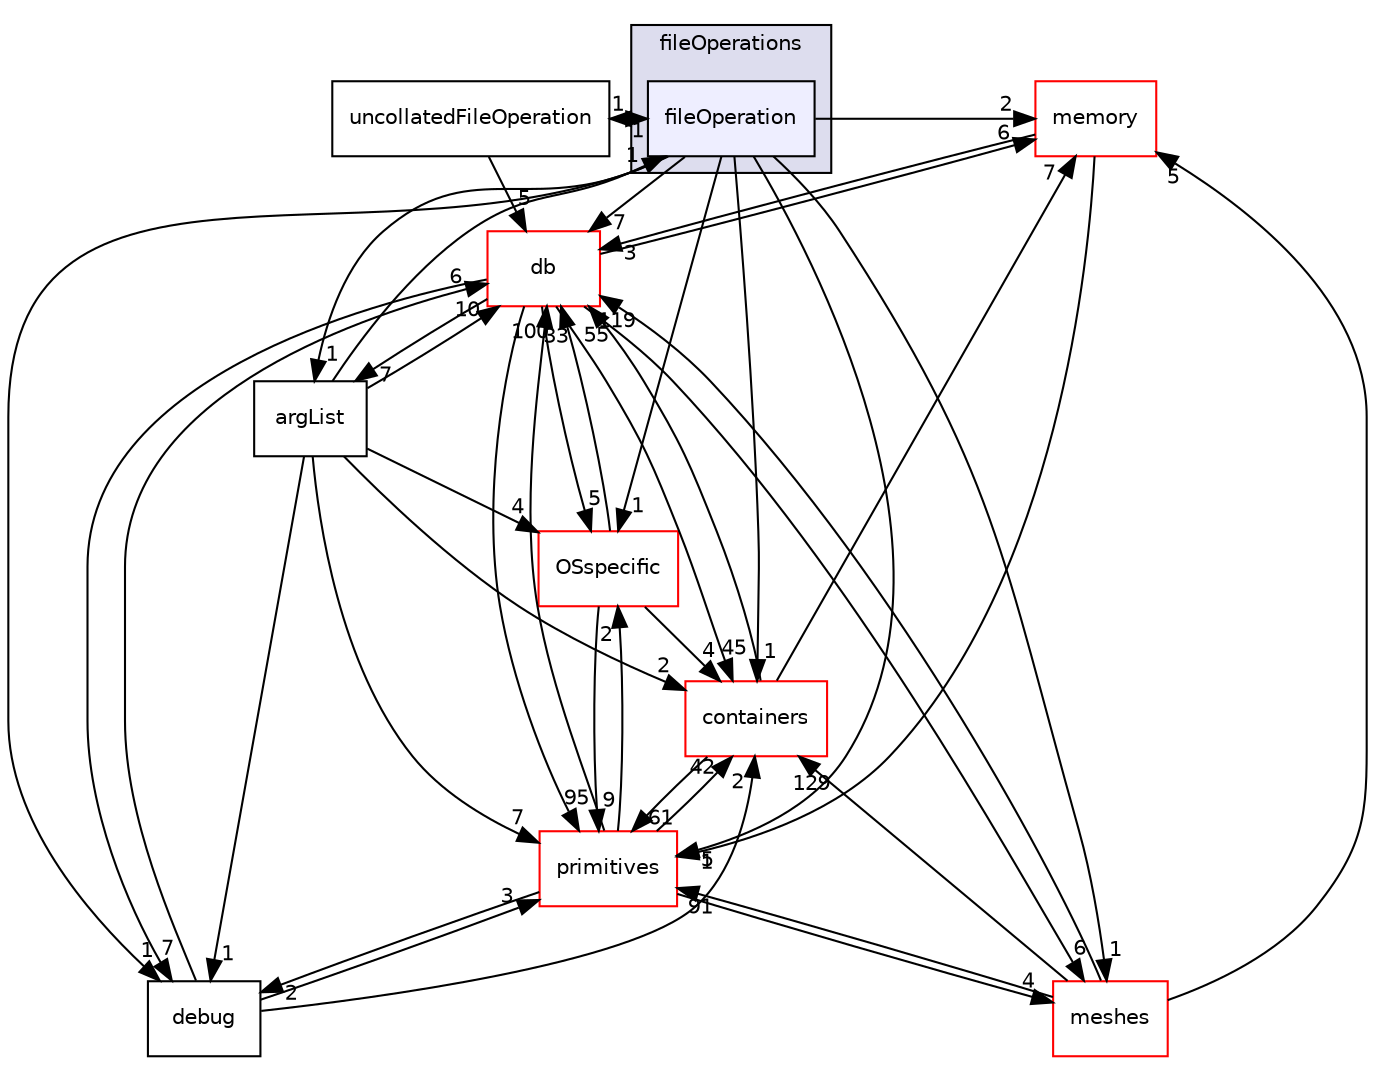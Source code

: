 digraph "src/OpenFOAM/global/fileOperations/fileOperation" {
  bgcolor=transparent;
  compound=true
  node [ fontsize="10", fontname="Helvetica"];
  edge [ labelfontsize="10", labelfontname="Helvetica"];
  subgraph clusterdir_dfe0dd853c2607dc9337b9936f8a32b0 {
    graph [ bgcolor="#ddddee", pencolor="black", label="fileOperations" fontname="Helvetica", fontsize="10", URL="dir_dfe0dd853c2607dc9337b9936f8a32b0.html"]
  dir_e44a89c3d392fd15d8f270815456de0f [shape=box, label="fileOperation", style="filled", fillcolor="#eeeeff", pencolor="black", URL="dir_e44a89c3d392fd15d8f270815456de0f.html"];
  }
  dir_385a22dcc2f7120acb0f1a7a832b3b8d [shape=box label="memory" color="red" URL="dir_385a22dcc2f7120acb0f1a7a832b3b8d.html"];
  dir_19d0872053bde092be81d7fe3f56cbf7 [shape=box label="containers" color="red" URL="dir_19d0872053bde092be81d7fe3f56cbf7.html"];
  dir_a8fbe6cb4728d939f5fe33ffd5417ee6 [shape=box label="argList" URL="dir_a8fbe6cb4728d939f5fe33ffd5417ee6.html"];
  dir_aa2423979fb45fc41c393a5db370ab21 [shape=box label="meshes" color="red" URL="dir_aa2423979fb45fc41c393a5db370ab21.html"];
  dir_4f7b3d8a414cf437a62104bfc68c7f2f [shape=box label="debug" URL="dir_4f7b3d8a414cf437a62104bfc68c7f2f.html"];
  dir_5b44a5d477551c27a3d61d7ba5fa6bbb [shape=box label="uncollatedFileOperation" URL="dir_5b44a5d477551c27a3d61d7ba5fa6bbb.html"];
  dir_63c634f7a7cfd679ac26c67fb30fc32f [shape=box label="db" color="red" URL="dir_63c634f7a7cfd679ac26c67fb30fc32f.html"];
  dir_3e50f45338116b169052b428016851aa [shape=box label="primitives" color="red" URL="dir_3e50f45338116b169052b428016851aa.html"];
  dir_1e7df7a7407fc4618be5c18f76eb7b99 [shape=box label="OSspecific" color="red" URL="dir_1e7df7a7407fc4618be5c18f76eb7b99.html"];
  dir_385a22dcc2f7120acb0f1a7a832b3b8d->dir_63c634f7a7cfd679ac26c67fb30fc32f [headlabel="3", labeldistance=1.5 headhref="dir_002521_002218.html"];
  dir_385a22dcc2f7120acb0f1a7a832b3b8d->dir_3e50f45338116b169052b428016851aa [headlabel="1", labeldistance=1.5 headhref="dir_002521_002628.html"];
  dir_19d0872053bde092be81d7fe3f56cbf7->dir_385a22dcc2f7120acb0f1a7a832b3b8d [headlabel="7", labeldistance=1.5 headhref="dir_002156_002521.html"];
  dir_19d0872053bde092be81d7fe3f56cbf7->dir_63c634f7a7cfd679ac26c67fb30fc32f [headlabel="55", labeldistance=1.5 headhref="dir_002156_002218.html"];
  dir_19d0872053bde092be81d7fe3f56cbf7->dir_3e50f45338116b169052b428016851aa [headlabel="61", labeldistance=1.5 headhref="dir_002156_002628.html"];
  dir_a8fbe6cb4728d939f5fe33ffd5417ee6->dir_19d0872053bde092be81d7fe3f56cbf7 [headlabel="2", labeldistance=1.5 headhref="dir_002386_002156.html"];
  dir_a8fbe6cb4728d939f5fe33ffd5417ee6->dir_4f7b3d8a414cf437a62104bfc68c7f2f [headlabel="1", labeldistance=1.5 headhref="dir_002386_002399.html"];
  dir_a8fbe6cb4728d939f5fe33ffd5417ee6->dir_63c634f7a7cfd679ac26c67fb30fc32f [headlabel="10", labeldistance=1.5 headhref="dir_002386_002218.html"];
  dir_a8fbe6cb4728d939f5fe33ffd5417ee6->dir_3e50f45338116b169052b428016851aa [headlabel="7", labeldistance=1.5 headhref="dir_002386_002628.html"];
  dir_a8fbe6cb4728d939f5fe33ffd5417ee6->dir_e44a89c3d392fd15d8f270815456de0f [headlabel="1", labeldistance=1.5 headhref="dir_002386_002403.html"];
  dir_a8fbe6cb4728d939f5fe33ffd5417ee6->dir_1e7df7a7407fc4618be5c18f76eb7b99 [headlabel="4", labeldistance=1.5 headhref="dir_002386_002944.html"];
  dir_aa2423979fb45fc41c393a5db370ab21->dir_385a22dcc2f7120acb0f1a7a832b3b8d [headlabel="5", labeldistance=1.5 headhref="dir_002525_002521.html"];
  dir_aa2423979fb45fc41c393a5db370ab21->dir_19d0872053bde092be81d7fe3f56cbf7 [headlabel="129", labeldistance=1.5 headhref="dir_002525_002156.html"];
  dir_aa2423979fb45fc41c393a5db370ab21->dir_63c634f7a7cfd679ac26c67fb30fc32f [headlabel="119", labeldistance=1.5 headhref="dir_002525_002218.html"];
  dir_aa2423979fb45fc41c393a5db370ab21->dir_3e50f45338116b169052b428016851aa [headlabel="91", labeldistance=1.5 headhref="dir_002525_002628.html"];
  dir_4f7b3d8a414cf437a62104bfc68c7f2f->dir_19d0872053bde092be81d7fe3f56cbf7 [headlabel="2", labeldistance=1.5 headhref="dir_002399_002156.html"];
  dir_4f7b3d8a414cf437a62104bfc68c7f2f->dir_63c634f7a7cfd679ac26c67fb30fc32f [headlabel="6", labeldistance=1.5 headhref="dir_002399_002218.html"];
  dir_4f7b3d8a414cf437a62104bfc68c7f2f->dir_3e50f45338116b169052b428016851aa [headlabel="3", labeldistance=1.5 headhref="dir_002399_002628.html"];
  dir_5b44a5d477551c27a3d61d7ba5fa6bbb->dir_63c634f7a7cfd679ac26c67fb30fc32f [headlabel="5", labeldistance=1.5 headhref="dir_002406_002218.html"];
  dir_5b44a5d477551c27a3d61d7ba5fa6bbb->dir_e44a89c3d392fd15d8f270815456de0f [headlabel="1", labeldistance=1.5 headhref="dir_002406_002403.html"];
  dir_63c634f7a7cfd679ac26c67fb30fc32f->dir_385a22dcc2f7120acb0f1a7a832b3b8d [headlabel="6", labeldistance=1.5 headhref="dir_002218_002521.html"];
  dir_63c634f7a7cfd679ac26c67fb30fc32f->dir_19d0872053bde092be81d7fe3f56cbf7 [headlabel="45", labeldistance=1.5 headhref="dir_002218_002156.html"];
  dir_63c634f7a7cfd679ac26c67fb30fc32f->dir_a8fbe6cb4728d939f5fe33ffd5417ee6 [headlabel="7", labeldistance=1.5 headhref="dir_002218_002386.html"];
  dir_63c634f7a7cfd679ac26c67fb30fc32f->dir_aa2423979fb45fc41c393a5db370ab21 [headlabel="6", labeldistance=1.5 headhref="dir_002218_002525.html"];
  dir_63c634f7a7cfd679ac26c67fb30fc32f->dir_4f7b3d8a414cf437a62104bfc68c7f2f [headlabel="7", labeldistance=1.5 headhref="dir_002218_002399.html"];
  dir_63c634f7a7cfd679ac26c67fb30fc32f->dir_3e50f45338116b169052b428016851aa [headlabel="95", labeldistance=1.5 headhref="dir_002218_002628.html"];
  dir_63c634f7a7cfd679ac26c67fb30fc32f->dir_1e7df7a7407fc4618be5c18f76eb7b99 [headlabel="5", labeldistance=1.5 headhref="dir_002218_002944.html"];
  dir_3e50f45338116b169052b428016851aa->dir_19d0872053bde092be81d7fe3f56cbf7 [headlabel="42", labeldistance=1.5 headhref="dir_002628_002156.html"];
  dir_3e50f45338116b169052b428016851aa->dir_aa2423979fb45fc41c393a5db370ab21 [headlabel="4", labeldistance=1.5 headhref="dir_002628_002525.html"];
  dir_3e50f45338116b169052b428016851aa->dir_4f7b3d8a414cf437a62104bfc68c7f2f [headlabel="2", labeldistance=1.5 headhref="dir_002628_002399.html"];
  dir_3e50f45338116b169052b428016851aa->dir_63c634f7a7cfd679ac26c67fb30fc32f [headlabel="100", labeldistance=1.5 headhref="dir_002628_002218.html"];
  dir_3e50f45338116b169052b428016851aa->dir_1e7df7a7407fc4618be5c18f76eb7b99 [headlabel="2", labeldistance=1.5 headhref="dir_002628_002944.html"];
  dir_e44a89c3d392fd15d8f270815456de0f->dir_385a22dcc2f7120acb0f1a7a832b3b8d [headlabel="2", labeldistance=1.5 headhref="dir_002403_002521.html"];
  dir_e44a89c3d392fd15d8f270815456de0f->dir_19d0872053bde092be81d7fe3f56cbf7 [headlabel="1", labeldistance=1.5 headhref="dir_002403_002156.html"];
  dir_e44a89c3d392fd15d8f270815456de0f->dir_a8fbe6cb4728d939f5fe33ffd5417ee6 [headlabel="1", labeldistance=1.5 headhref="dir_002403_002386.html"];
  dir_e44a89c3d392fd15d8f270815456de0f->dir_aa2423979fb45fc41c393a5db370ab21 [headlabel="1", labeldistance=1.5 headhref="dir_002403_002525.html"];
  dir_e44a89c3d392fd15d8f270815456de0f->dir_4f7b3d8a414cf437a62104bfc68c7f2f [headlabel="1", labeldistance=1.5 headhref="dir_002403_002399.html"];
  dir_e44a89c3d392fd15d8f270815456de0f->dir_5b44a5d477551c27a3d61d7ba5fa6bbb [headlabel="1", labeldistance=1.5 headhref="dir_002403_002406.html"];
  dir_e44a89c3d392fd15d8f270815456de0f->dir_63c634f7a7cfd679ac26c67fb30fc32f [headlabel="7", labeldistance=1.5 headhref="dir_002403_002218.html"];
  dir_e44a89c3d392fd15d8f270815456de0f->dir_3e50f45338116b169052b428016851aa [headlabel="5", labeldistance=1.5 headhref="dir_002403_002628.html"];
  dir_e44a89c3d392fd15d8f270815456de0f->dir_1e7df7a7407fc4618be5c18f76eb7b99 [headlabel="1", labeldistance=1.5 headhref="dir_002403_002944.html"];
  dir_1e7df7a7407fc4618be5c18f76eb7b99->dir_19d0872053bde092be81d7fe3f56cbf7 [headlabel="4", labeldistance=1.5 headhref="dir_002944_002156.html"];
  dir_1e7df7a7407fc4618be5c18f76eb7b99->dir_63c634f7a7cfd679ac26c67fb30fc32f [headlabel="33", labeldistance=1.5 headhref="dir_002944_002218.html"];
  dir_1e7df7a7407fc4618be5c18f76eb7b99->dir_3e50f45338116b169052b428016851aa [headlabel="9", labeldistance=1.5 headhref="dir_002944_002628.html"];
}
